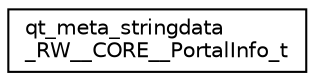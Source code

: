 digraph "Graphical Class Hierarchy"
{
  edge [fontname="Helvetica",fontsize="10",labelfontname="Helvetica",labelfontsize="10"];
  node [fontname="Helvetica",fontsize="10",shape=record];
  rankdir="LR";
  Node0 [label="qt_meta_stringdata\l_RW__CORE__PortalInfo_t",height=0.2,width=0.4,color="black", fillcolor="white", style="filled",URL="$structqt__meta__stringdata___r_w_____c_o_r_e_____portal_info__t.html"];
}
